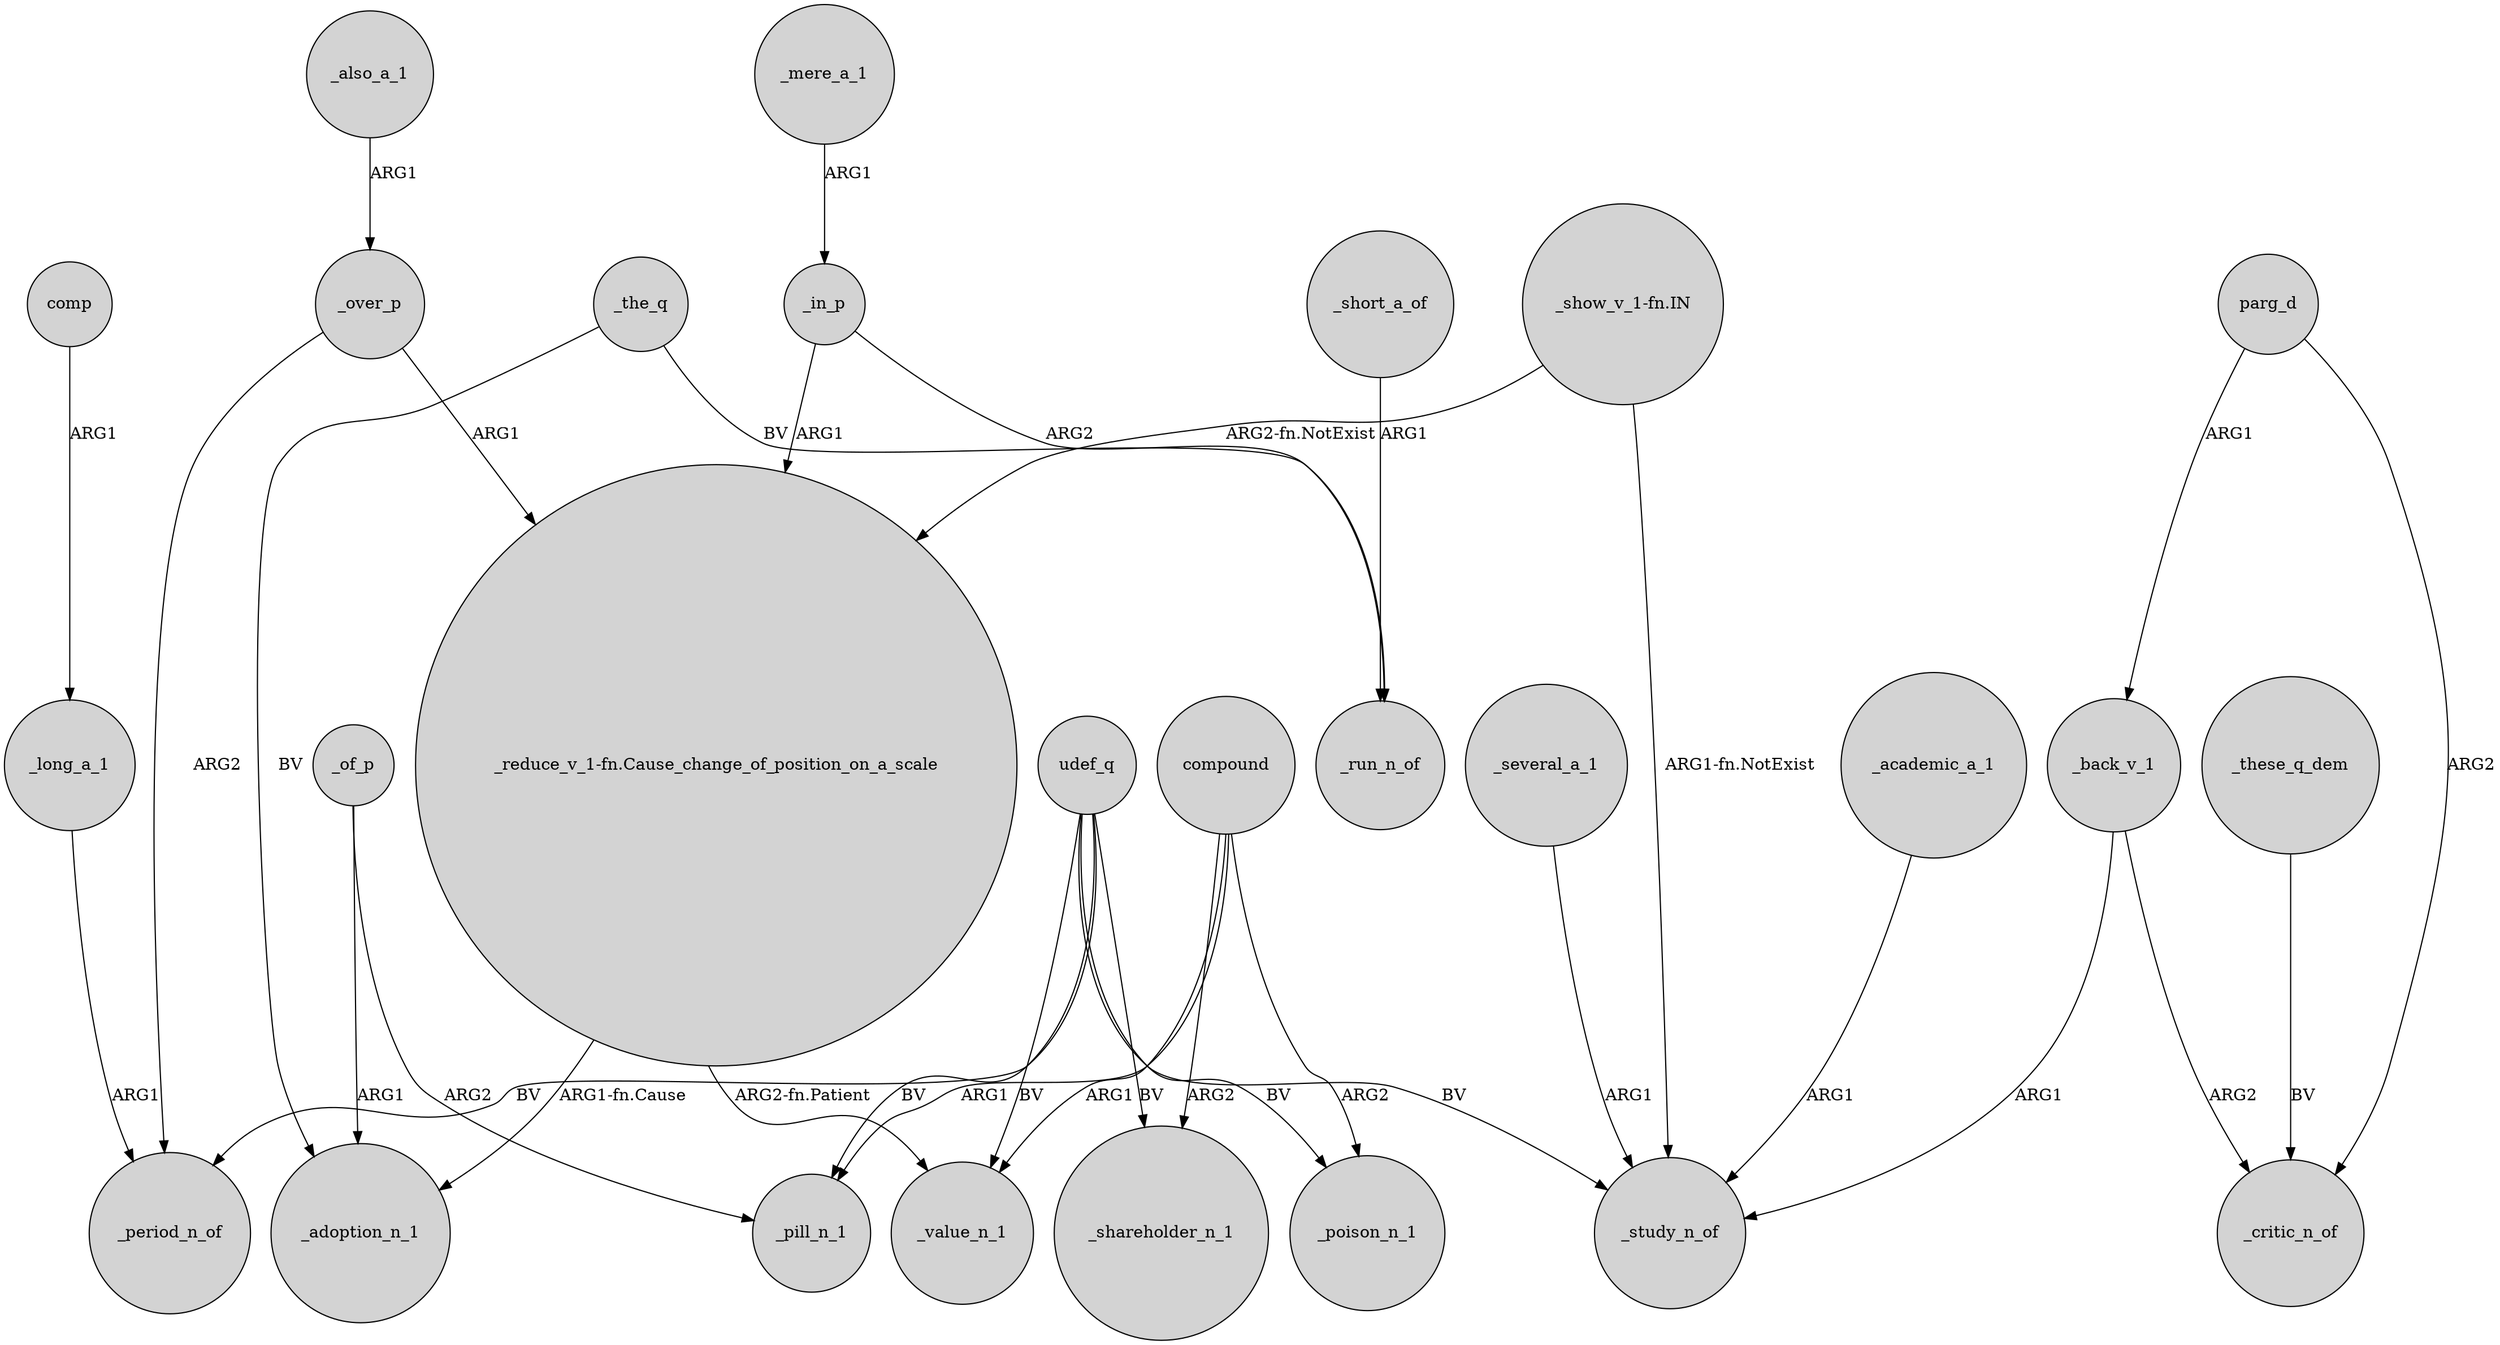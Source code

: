 digraph {
	node [shape=circle style=filled]
	compound -> _pill_n_1 [label=ARG1]
	_over_p -> "_reduce_v_1-fn.Cause_change_of_position_on_a_scale" [label=ARG1]
	_in_p -> _run_n_of [label=ARG2]
	_in_p -> "_reduce_v_1-fn.Cause_change_of_position_on_a_scale" [label=ARG1]
	compound -> _shareholder_n_1 [label=ARG2]
	_mere_a_1 -> _in_p [label=ARG1]
	_of_p -> _adoption_n_1 [label=ARG1]
	_back_v_1 -> _study_n_of [label=ARG1]
	_academic_a_1 -> _study_n_of [label=ARG1]
	_also_a_1 -> _over_p [label=ARG1]
	_long_a_1 -> _period_n_of [label=ARG1]
	"_reduce_v_1-fn.Cause_change_of_position_on_a_scale" -> _adoption_n_1 [label="ARG1-fn.Cause"]
	udef_q -> _period_n_of [label=BV]
	"_reduce_v_1-fn.Cause_change_of_position_on_a_scale" -> _value_n_1 [label="ARG2-fn.Patient"]
	udef_q -> _shareholder_n_1 [label=BV]
	udef_q -> _poison_n_1 [label=BV]
	udef_q -> _pill_n_1 [label=BV]
	_back_v_1 -> _critic_n_of [label=ARG2]
	"_show_v_1-fn.IN" -> _study_n_of [label="ARG1-fn.NotExist"]
	_several_a_1 -> _study_n_of [label=ARG1]
	_of_p -> _pill_n_1 [label=ARG2]
	_short_a_of -> _run_n_of [label=ARG1]
	_the_q -> _adoption_n_1 [label=BV]
	"_show_v_1-fn.IN" -> "_reduce_v_1-fn.Cause_change_of_position_on_a_scale" [label="ARG2-fn.NotExist"]
	compound -> _poison_n_1 [label=ARG2]
	_these_q_dem -> _critic_n_of [label=BV]
	parg_d -> _back_v_1 [label=ARG1]
	_the_q -> _run_n_of [label=BV]
	parg_d -> _critic_n_of [label=ARG2]
	udef_q -> _value_n_1 [label=BV]
	udef_q -> _study_n_of [label=BV]
	compound -> _value_n_1 [label=ARG1]
	_over_p -> _period_n_of [label=ARG2]
	comp -> _long_a_1 [label=ARG1]
}
